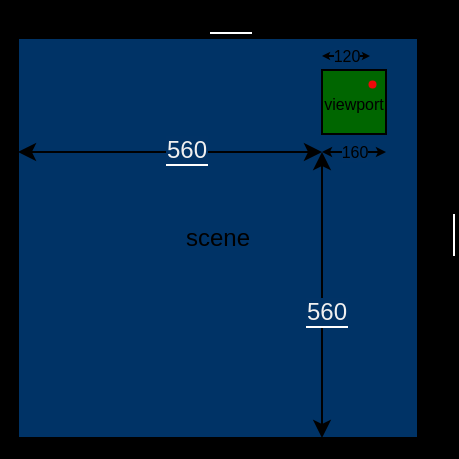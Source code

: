 <mxfile>
    <diagram id="dr_Xoo4uo30Bpkdkpc5E" name="第 1 页">
        <mxGraphModel dx="613" dy="316" grid="0" gridSize="10" guides="1" tooltips="1" connect="1" arrows="0" fold="1" page="1" pageScale="1" pageWidth="3300" pageHeight="2339" background="#000000" math="0" shadow="0">
            <root>
                <mxCell id="0"/>
                <mxCell id="1" parent="0"/>
                <mxCell id="2" value="scene" style="rounded=0;whiteSpace=wrap;html=1;fillColor=#003366;" vertex="1" parent="1">
                    <mxGeometry x="440" y="160" width="200" height="200" as="geometry"/>
                </mxCell>
                <mxCell id="3" value="" style="endArrow=classic;startArrow=classic;html=1;" edge="1" parent="1">
                    <mxGeometry width="50" height="50" relative="1" as="geometry">
                        <mxPoint x="440" y="150" as="sourcePoint"/>
                        <mxPoint x="640" y="150" as="targetPoint"/>
                    </mxGeometry>
                </mxCell>
                <mxCell id="14" value="&lt;span style=&quot;font-size: 12px; background-color: rgb(0, 0, 0);&quot;&gt;800&lt;/span&gt;" style="edgeLabel;html=1;align=center;verticalAlign=middle;resizable=0;points=[];fontSize=8;" vertex="1" connectable="0" parent="3">
                    <mxGeometry x="0.06" relative="1" as="geometry">
                        <mxPoint as="offset"/>
                    </mxGeometry>
                </mxCell>
                <mxCell id="5" value="&lt;p style=&quot;line-height: 100%;&quot;&gt;&lt;font style=&quot;font-size: 8px;&quot;&gt;viewport&lt;/font&gt;&lt;/p&gt;" style="rounded=0;whiteSpace=wrap;html=1;fillColor=#006600;shadow=0;aspect=fixed;labelBorderColor=none;" vertex="1" parent="1">
                    <mxGeometry x="592" y="176" width="32" height="32" as="geometry"/>
                </mxCell>
                <mxCell id="7" value="" style="endArrow=classic;startArrow=classic;html=1;" edge="1" parent="1">
                    <mxGeometry width="50" height="50" relative="1" as="geometry">
                        <mxPoint x="650" y="160" as="sourcePoint"/>
                        <mxPoint x="650" y="360" as="targetPoint"/>
                    </mxGeometry>
                </mxCell>
                <mxCell id="15" value="&lt;span style=&quot;background-color: rgb(0, 0, 0);&quot;&gt;800&lt;/span&gt;" style="edgeLabel;align=center;verticalAlign=middle;resizable=0;points=[];fontSize=12;labelBackgroundColor=default;horizontal=0;html=1;" vertex="1" connectable="0" parent="7">
                    <mxGeometry x="-0.01" y="2" relative="1" as="geometry">
                        <mxPoint x="-2" as="offset"/>
                    </mxGeometry>
                </mxCell>
                <mxCell id="12" value="160" style="endArrow=classic;startArrow=classic;html=1;fontSize=8;labelBackgroundColor=#013366;endSize=2;startSize=2;" edge="1" parent="1">
                    <mxGeometry width="50" height="50" relative="1" as="geometry">
                        <mxPoint x="592" y="217" as="sourcePoint"/>
                        <mxPoint x="624" y="217" as="targetPoint"/>
                    </mxGeometry>
                </mxCell>
                <mxCell id="16" value="" style="endArrow=classic;startArrow=classic;html=1;labelBackgroundColor=#013366;fontSize=12;fontColor=#013366;" edge="1" parent="1">
                    <mxGeometry width="50" height="50" relative="1" as="geometry">
                        <mxPoint x="440" y="217" as="sourcePoint"/>
                        <mxPoint x="592" y="217" as="targetPoint"/>
                    </mxGeometry>
                </mxCell>
                <mxCell id="17" value="&lt;font style=&quot;background-color: rgb(1, 51, 102);&quot; color=&quot;#f0f0f0&quot;&gt;560&lt;/font&gt;" style="edgeLabel;html=1;align=center;verticalAlign=middle;resizable=0;points=[];fontSize=12;fontColor=#013366;" vertex="1" connectable="0" parent="16">
                    <mxGeometry x="0.108" y="2" relative="1" as="geometry">
                        <mxPoint y="1" as="offset"/>
                    </mxGeometry>
                </mxCell>
                <mxCell id="18" value="" style="endArrow=classic;startArrow=classic;html=1;labelBackgroundColor=#013366;fontSize=12;fontColor=#013366;" edge="1" parent="1">
                    <mxGeometry width="50" height="50" relative="1" as="geometry">
                        <mxPoint x="592" y="217" as="sourcePoint"/>
                        <mxPoint x="592" y="360" as="targetPoint"/>
                    </mxGeometry>
                </mxCell>
                <mxCell id="19" value="&lt;font style=&quot;background-color: rgb(1, 51, 102);&quot; color=&quot;#f0f0f0&quot;&gt;560&lt;/font&gt;" style="edgeLabel;html=1;align=center;verticalAlign=middle;resizable=0;points=[];fontSize=12;fontColor=#013366;" vertex="1" connectable="0" parent="18">
                    <mxGeometry x="0.108" y="2" relative="1" as="geometry">
                        <mxPoint y="1" as="offset"/>
                    </mxGeometry>
                </mxCell>
                <mxCell id="20" value="" style="shape=waypoint;sketch=0;fillStyle=solid;size=6;pointerEvents=1;points=[];fillColor=none;resizable=0;rotatable=0;perimeter=centerPerimeter;snapToPoint=1;shadow=0;labelBackgroundColor=#013366;labelBorderColor=none;fontSize=1;fontColor=#f0f0f0;html=1;strokeColor=#ec0909;spacing=0;strokeWidth=0;" vertex="1" parent="1">
                    <mxGeometry x="607" y="173" width="20" height="20" as="geometry"/>
                </mxCell>
                <mxCell id="21" value="120" style="endArrow=classic;startArrow=classic;html=1;fontSize=8;labelBackgroundColor=#013366;endSize=1;startSize=1;align=center;" edge="1" parent="1">
                    <mxGeometry x="-0.023" width="50" height="50" relative="1" as="geometry">
                        <mxPoint x="592" y="169" as="sourcePoint"/>
                        <mxPoint x="616" y="169" as="targetPoint"/>
                        <mxPoint as="offset"/>
                    </mxGeometry>
                </mxCell>
            </root>
        </mxGraphModel>
    </diagram>
</mxfile>
